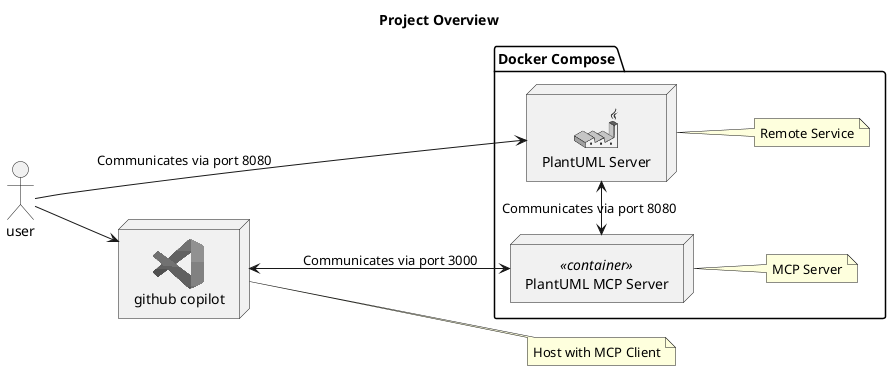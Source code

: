 @startuml
left to right direction
!include <logos/visual-studio-code.puml>
!include <cloudogu/dogus/plantuml.puml>

title "Project Overview"
package "Docker Compose" {
  node myplantuml as "PlantUML Server" <<$plantuml>> {
  }
  note right of myplantuml
    Remote Service
  end note
  node plantuml_mcp_server as "PlantUML MCP Server" <<container>> {
  }
  note right of plantuml_mcp_server
    MCP Server
  end note
}
plantuml_mcp_server <-> myplantuml : Communicates via port 8080
actor user
node vscode as "github copilot" <<$visual-studio-code>>
note right of vscode
  Host with MCP Client
end note
user --> vscode
vscode <--> plantuml_mcp_server: Communicates via port 3000
user --> myplantuml: Communicates via port 8080

@enduml
